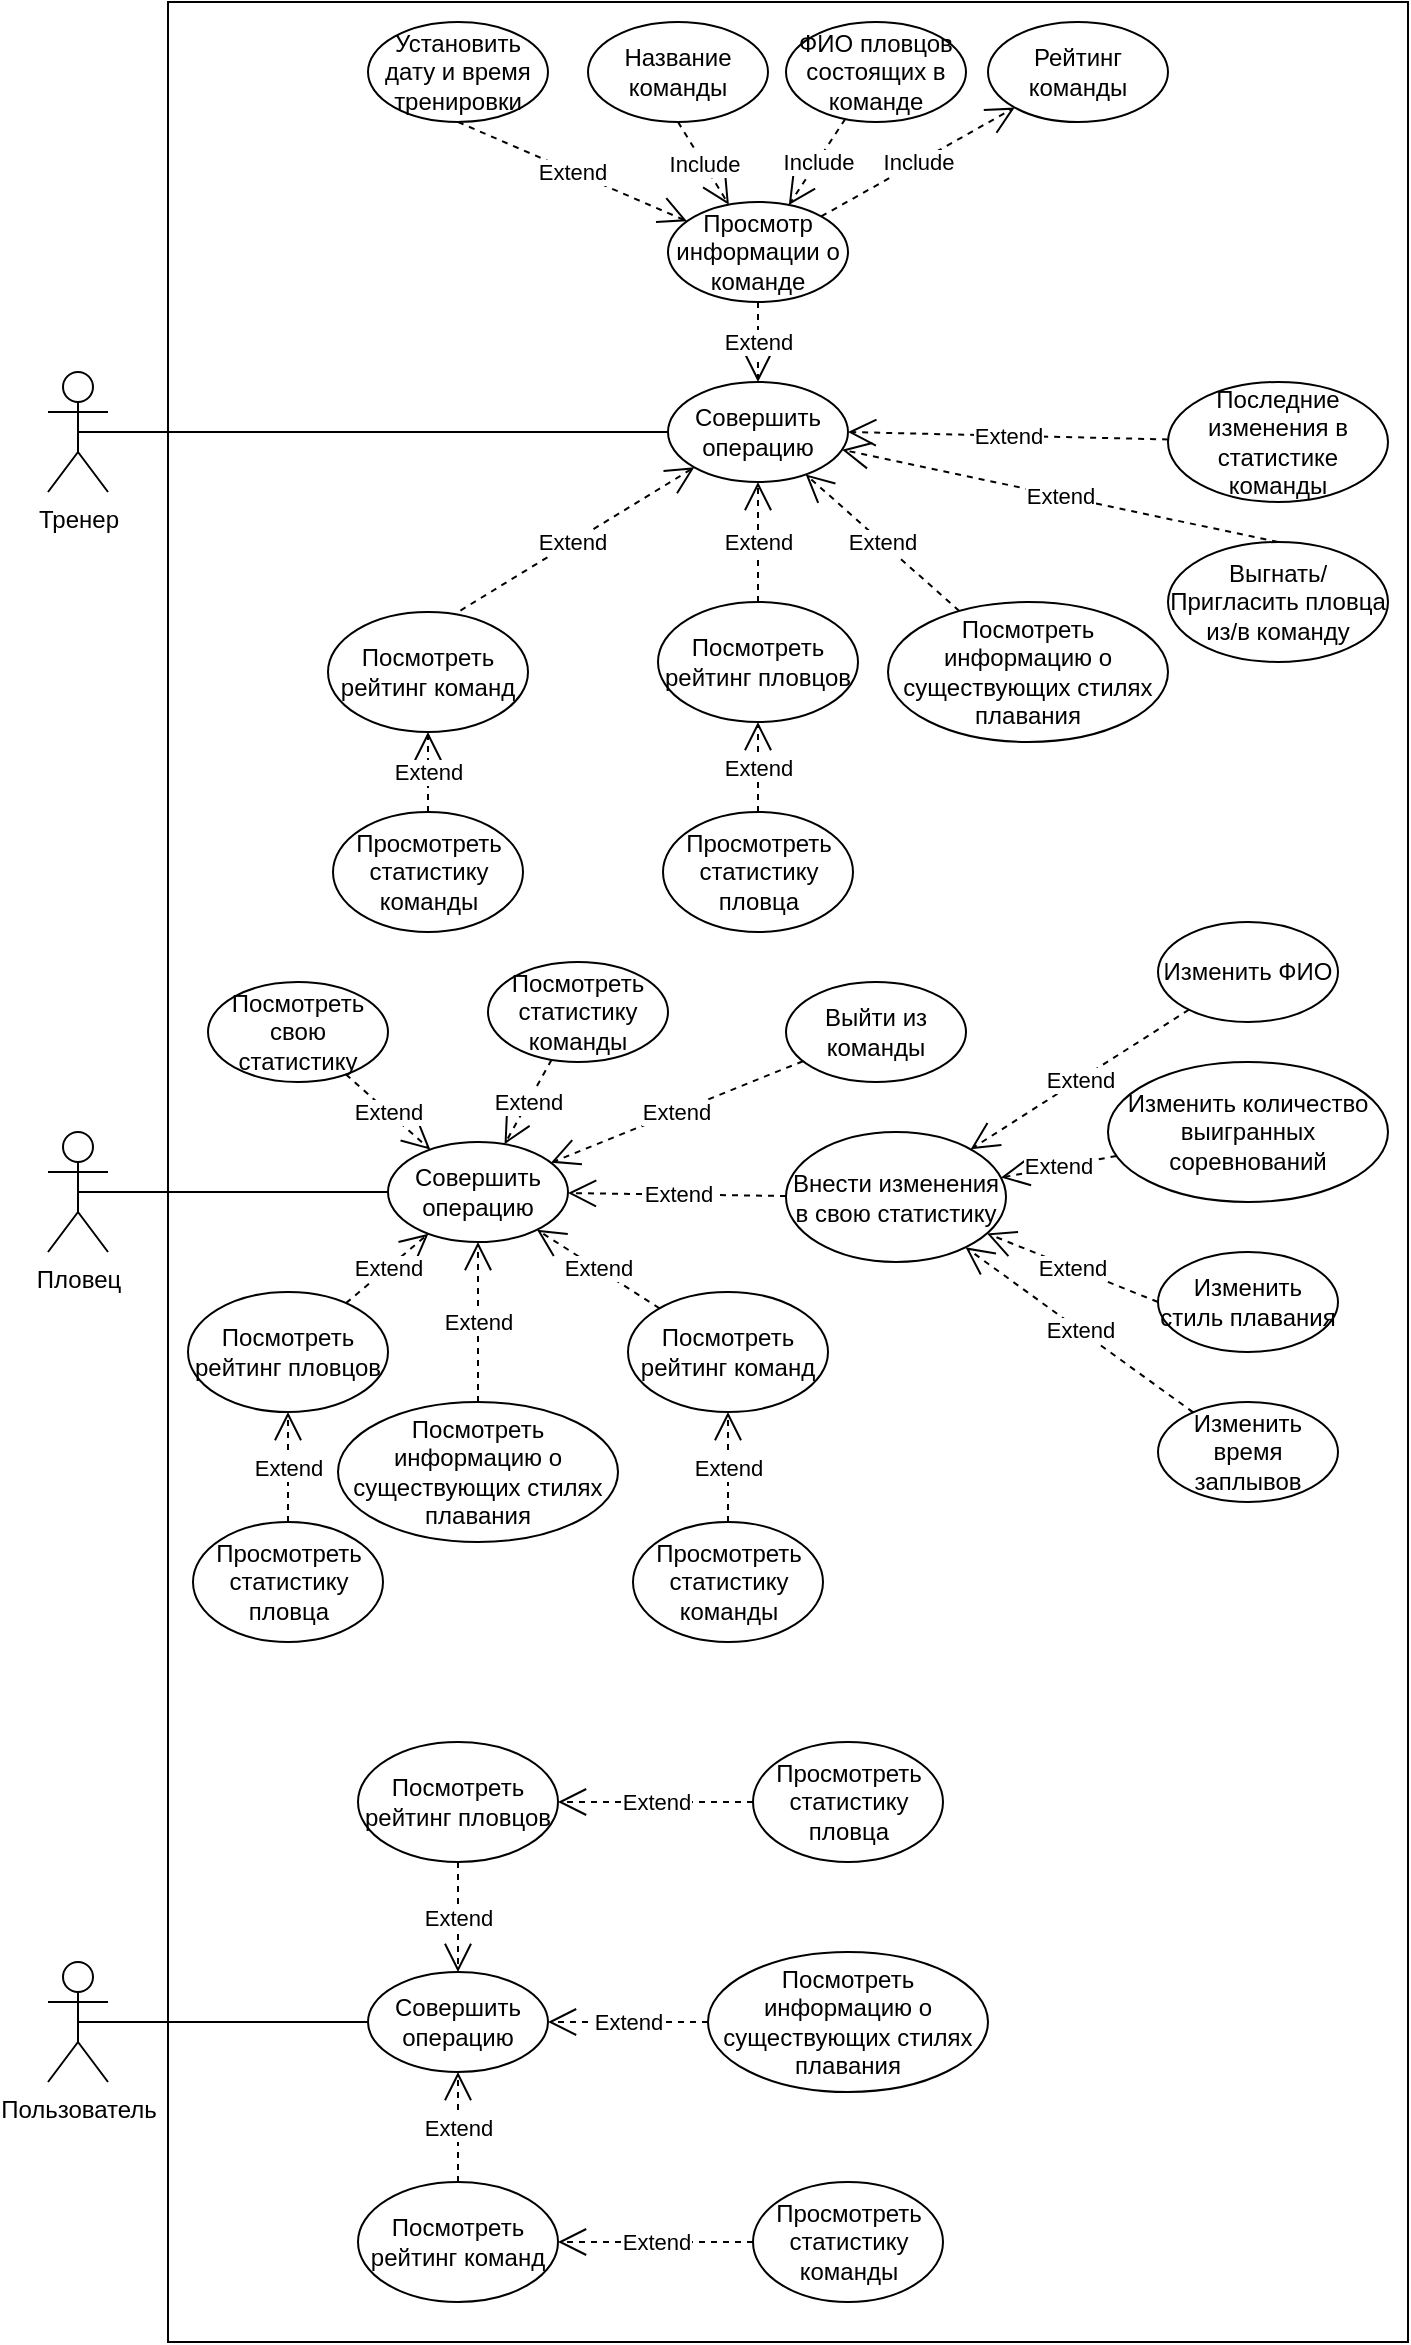 <mxfile version="13.10.0" type="device"><diagram id="VTaYokF_futx6rkg2OMv" name="Страница 1"><mxGraphModel dx="2182" dy="825" grid="1" gridSize="10" guides="1" tooltips="1" connect="1" arrows="1" fold="1" page="1" pageScale="1" pageWidth="827" pageHeight="1169" math="0" shadow="0"><root><mxCell id="0"/><mxCell id="1" parent="0"/><mxCell id="czC6OCYTASwaRr9P3j7Y-3" value="" style="rounded=0;whiteSpace=wrap;html=1;" parent="1" vertex="1"><mxGeometry x="60" width="620" height="1170" as="geometry"/></mxCell><mxCell id="czC6OCYTASwaRr9P3j7Y-4" value="Тренер" style="shape=umlActor;verticalLabelPosition=bottom;verticalAlign=top;html=1;outlineConnect=0;" parent="1" vertex="1"><mxGeometry y="185" width="30" height="60" as="geometry"/></mxCell><mxCell id="czC6OCYTASwaRr9P3j7Y-6" value="" style="endArrow=none;html=1;exitX=0.5;exitY=0.5;exitDx=0;exitDy=0;exitPerimeter=0;entryX=0;entryY=0.5;entryDx=0;entryDy=0;" parent="1" source="czC6OCYTASwaRr9P3j7Y-4" target="dw9YRBVg04BNH0uPZiPv-14" edge="1"><mxGeometry width="50" height="50" relative="1" as="geometry"><mxPoint x="380" y="340" as="sourcePoint"/><mxPoint x="90" y="215" as="targetPoint"/></mxGeometry></mxCell><mxCell id="czC6OCYTASwaRr9P3j7Y-19" value="Include" style="endArrow=open;endSize=12;dashed=1;html=1;exitX=0.5;exitY=1;exitDx=0;exitDy=0;" parent="1" source="dw9YRBVg04BNH0uPZiPv-17" target="dw9YRBVg04BNH0uPZiPv-15" edge="1"><mxGeometry width="160" relative="1" as="geometry"><mxPoint x="430.229" y="209.604" as="sourcePoint"/><mxPoint x="395.79" y="340.398" as="targetPoint"/></mxGeometry></mxCell><mxCell id="czC6OCYTASwaRr9P3j7Y-21" value="&lt;font face=&quot;helvetica&quot;&gt;Include&lt;/font&gt;" style="endArrow=open;endSize=12;dashed=1;html=1;" parent="1" source="dw9YRBVg04BNH0uPZiPv-15" target="dw9YRBVg04BNH0uPZiPv-19" edge="1"><mxGeometry width="160" relative="1" as="geometry"><mxPoint x="423.876" y="350.069" as="sourcePoint"/><mxPoint x="532.124" y="289.931" as="targetPoint"/></mxGeometry></mxCell><mxCell id="czC6OCYTASwaRr9P3j7Y-22" value="&lt;span style=&quot;color: rgb(0 , 0 , 0) ; font-family: &amp;#34;helvetica&amp;#34; ; font-size: 11px ; font-style: normal ; font-weight: 400 ; letter-spacing: normal ; text-align: center ; text-indent: 0px ; text-transform: none ; word-spacing: 0px ; background-color: rgb(255 , 255 , 255) ; display: inline ; float: none&quot;&gt;Include&lt;br&gt;&lt;/span&gt;" style="endArrow=open;endSize=12;dashed=1;html=1;" parent="1" source="dw9YRBVg04BNH0uPZiPv-18" target="dw9YRBVg04BNH0uPZiPv-15" edge="1"><mxGeometry width="160" relative="1" as="geometry"><mxPoint x="543.587" y="205.83" as="sourcePoint"/><mxPoint x="412.456" y="344.186" as="targetPoint"/></mxGeometry></mxCell><mxCell id="czC6OCYTASwaRr9P3j7Y-23" value="Extend" style="endArrow=open;endSize=12;dashed=1;html=1;exitX=0.5;exitY=1;exitDx=0;exitDy=0;" parent="1" source="dw9YRBVg04BNH0uPZiPv-16" target="dw9YRBVg04BNH0uPZiPv-15" edge="1"><mxGeometry width="160" relative="1" as="geometry"><mxPoint x="319.642" y="209.104" as="sourcePoint"/><mxPoint x="376" y="350" as="targetPoint"/></mxGeometry></mxCell><mxCell id="czC6OCYTASwaRr9P3j7Y-24" value="&lt;meta charset=&quot;utf-8&quot;&gt;&lt;span style=&quot;color: rgb(0, 0, 0); font-family: helvetica; font-size: 11px; font-style: normal; font-weight: 400; letter-spacing: normal; text-align: center; text-indent: 0px; text-transform: none; word-spacing: 0px; background-color: rgb(255, 255, 255); display: inline; float: none;&quot;&gt;Extend&lt;/span&gt;" style="endArrow=open;endSize=12;dashed=1;html=1;entryX=1;entryY=0.5;entryDx=0;entryDy=0;" parent="1" source="dw9YRBVg04BNH0uPZiPv-22" target="dw9YRBVg04BNH0uPZiPv-14" edge="1"><mxGeometry width="160" relative="1" as="geometry"><mxPoint x="366.929" y="613.045" as="sourcePoint"/><mxPoint x="271.031" y="506.321" as="targetPoint"/></mxGeometry></mxCell><mxCell id="czC6OCYTASwaRr9P3j7Y-25" value="&lt;meta charset=&quot;utf-8&quot;&gt;&lt;span style=&quot;color: rgb(0, 0, 0); font-family: helvetica; font-size: 11px; font-style: normal; font-weight: 400; letter-spacing: normal; text-align: center; text-indent: 0px; text-transform: none; word-spacing: 0px; background-color: rgb(255, 255, 255); display: inline; float: none;&quot;&gt;Extend&lt;/span&gt;" style="endArrow=open;endSize=12;dashed=1;html=1;entryX=0.5;entryY=0;entryDx=0;entryDy=0;exitX=0.5;exitY=1;exitDx=0;exitDy=0;" parent="1" source="dw9YRBVg04BNH0uPZiPv-15" target="dw9YRBVg04BNH0uPZiPv-14" edge="1"><mxGeometry width="160" relative="1" as="geometry"><mxPoint x="359.1" y="393.953" as="sourcePoint"/><mxPoint x="277.881" y="456.522" as="targetPoint"/></mxGeometry></mxCell><mxCell id="czC6OCYTASwaRr9P3j7Y-35" value="&lt;meta charset=&quot;utf-8&quot;&gt;&lt;span style=&quot;color: rgb(0, 0, 0); font-family: helvetica; font-size: 11px; font-style: normal; font-weight: 400; letter-spacing: normal; text-align: center; text-indent: 0px; text-transform: none; word-spacing: 0px; background-color: rgb(255, 255, 255); display: inline; float: none;&quot;&gt;Extend&lt;/span&gt;" style="endArrow=open;endSize=12;dashed=1;html=1;exitX=0.611;exitY=0.04;exitDx=0;exitDy=0;exitPerimeter=0;entryX=0;entryY=1;entryDx=0;entryDy=0;" parent="1" source="dw9YRBVg04BNH0uPZiPv-25" target="dw9YRBVg04BNH0uPZiPv-14" edge="1"><mxGeometry width="160" relative="1" as="geometry"><mxPoint x="330.366" y="810.036" as="sourcePoint"/><mxPoint x="379.154" y="669.486" as="targetPoint"/></mxGeometry></mxCell><mxCell id="czC6OCYTASwaRr9P3j7Y-36" value="&lt;meta charset=&quot;utf-8&quot;&gt;&lt;span style=&quot;color: rgb(0, 0, 0); font-family: helvetica; font-size: 11px; font-style: normal; font-weight: 400; letter-spacing: normal; text-align: center; text-indent: 0px; text-transform: none; word-spacing: 0px; background-color: rgb(255, 255, 255); display: inline; float: none;&quot;&gt;Extend&lt;/span&gt;" style="endArrow=open;endSize=12;dashed=1;html=1;exitX=0.5;exitY=0;exitDx=0;exitDy=0;" parent="1" source="dw9YRBVg04BNH0uPZiPv-30" target="dw9YRBVg04BNH0uPZiPv-14" edge="1"><mxGeometry width="160" relative="1" as="geometry"><mxPoint x="365.52" y="760.131" as="sourcePoint"/><mxPoint x="388" y="670" as="targetPoint"/></mxGeometry></mxCell><mxCell id="czC6OCYTASwaRr9P3j7Y-37" value="&lt;meta charset=&quot;utf-8&quot;&gt;&lt;span style=&quot;color: rgb(0, 0, 0); font-family: helvetica; font-size: 11px; font-style: normal; font-weight: 400; letter-spacing: normal; text-align: center; text-indent: 0px; text-transform: none; word-spacing: 0px; background-color: rgb(255, 255, 255); display: inline; float: none;&quot;&gt;Extend&lt;/span&gt;" style="endArrow=open;endSize=12;dashed=1;html=1;" parent="1" source="dw9YRBVg04BNH0uPZiPv-29" target="dw9YRBVg04BNH0uPZiPv-14" edge="1"><mxGeometry width="160" relative="1" as="geometry"><mxPoint x="532.367" y="814.636" as="sourcePoint"/><mxPoint x="410.519" y="666.493" as="targetPoint"/></mxGeometry></mxCell><mxCell id="czC6OCYTASwaRr9P3j7Y-41" value="&lt;meta charset=&quot;utf-8&quot;&gt;&lt;span style=&quot;color: rgb(0, 0, 0); font-family: helvetica; font-size: 11px; font-style: normal; font-weight: 400; letter-spacing: normal; text-align: center; text-indent: 0px; text-transform: none; word-spacing: 0px; background-color: rgb(255, 255, 255); display: inline; float: none;&quot;&gt;Extend&lt;/span&gt;" style="endArrow=open;endSize=12;dashed=1;html=1;exitX=0.5;exitY=0;exitDx=0;exitDy=0;entryX=0.5;entryY=1;entryDx=0;entryDy=0;" parent="1" source="dw9YRBVg04BNH0uPZiPv-23" target="dw9YRBVg04BNH0uPZiPv-25" edge="1"><mxGeometry width="160" relative="1" as="geometry"><mxPoint x="418.734" y="547.477" as="sourcePoint"/><mxPoint x="400.097" y="610.968" as="targetPoint"/></mxGeometry></mxCell><mxCell id="dw9YRBVg04BNH0uPZiPv-1" value="Пловец" style="shape=umlActor;verticalLabelPosition=bottom;verticalAlign=top;html=1;outlineConnect=0;" parent="1" vertex="1"><mxGeometry y="565" width="30" height="60" as="geometry"/></mxCell><mxCell id="dw9YRBVg04BNH0uPZiPv-2" value="Совершить операцию" style="ellipse;whiteSpace=wrap;html=1;" parent="1" vertex="1"><mxGeometry x="170" y="570" width="90" height="50" as="geometry"/></mxCell><mxCell id="dw9YRBVg04BNH0uPZiPv-3" value="Посмотреть свою статистику" style="ellipse;whiteSpace=wrap;html=1;" parent="1" vertex="1"><mxGeometry x="80" y="490" width="90" height="50" as="geometry"/></mxCell><mxCell id="dw9YRBVg04BNH0uPZiPv-4" value="Внести изменения в свою статистику" style="ellipse;whiteSpace=wrap;html=1;" parent="1" vertex="1"><mxGeometry x="369" y="565" width="110" height="65" as="geometry"/></mxCell><mxCell id="dw9YRBVg04BNH0uPZiPv-5" value="" style="endArrow=none;html=1;exitX=0.5;exitY=0.5;exitDx=0;exitDy=0;exitPerimeter=0;" parent="1" source="dw9YRBVg04BNH0uPZiPv-1" target="dw9YRBVg04BNH0uPZiPv-2" edge="1"><mxGeometry width="50" height="50" relative="1" as="geometry"><mxPoint x="340" y="1120" as="sourcePoint"/><mxPoint x="390" y="1070" as="targetPoint"/></mxGeometry></mxCell><mxCell id="dw9YRBVg04BNH0uPZiPv-6" value="&lt;meta charset=&quot;utf-8&quot;&gt;&lt;span style=&quot;color: rgb(0, 0, 0); font-family: helvetica; font-size: 11px; font-style: normal; font-weight: 400; letter-spacing: normal; text-align: center; text-indent: 0px; text-transform: none; word-spacing: 0px; background-color: rgb(255, 255, 255); display: inline; float: none;&quot;&gt;Extend&lt;/span&gt;" style="endArrow=open;endSize=12;dashed=1;html=1;" parent="1" source="dw9YRBVg04BNH0uPZiPv-4" target="dw9YRBVg04BNH0uPZiPv-2" edge="1"><mxGeometry width="160" relative="1" as="geometry"><mxPoint x="280" y="1100" as="sourcePoint"/><mxPoint x="440" y="1100" as="targetPoint"/></mxGeometry></mxCell><mxCell id="dw9YRBVg04BNH0uPZiPv-7" value="&lt;meta charset=&quot;utf-8&quot;&gt;&lt;span style=&quot;color: rgb(0, 0, 0); font-family: helvetica; font-size: 11px; font-style: normal; font-weight: 400; letter-spacing: normal; text-align: center; text-indent: 0px; text-transform: none; word-spacing: 0px; background-color: rgb(255, 255, 255); display: inline; float: none;&quot;&gt;Extend&lt;/span&gt;" style="endArrow=open;endSize=12;dashed=1;html=1;" parent="1" source="dw9YRBVg04BNH0uPZiPv-3" target="dw9YRBVg04BNH0uPZiPv-2" edge="1"><mxGeometry width="160" relative="1" as="geometry"><mxPoint x="280" y="1100" as="sourcePoint"/><mxPoint x="440" y="1100" as="targetPoint"/></mxGeometry></mxCell><mxCell id="dw9YRBVg04BNH0uPZiPv-8" value="Посмотреть статистику команды" style="ellipse;whiteSpace=wrap;html=1;" parent="1" vertex="1"><mxGeometry x="220" y="480" width="90" height="50" as="geometry"/></mxCell><mxCell id="dw9YRBVg04BNH0uPZiPv-9" value="Изменить время заплывов" style="ellipse;whiteSpace=wrap;html=1;" parent="1" vertex="1"><mxGeometry x="555" y="700" width="90" height="50" as="geometry"/></mxCell><mxCell id="dw9YRBVg04BNH0uPZiPv-10" value="&lt;span&gt;Изменить ФИО&lt;br&gt;&lt;/span&gt;" style="ellipse;whiteSpace=wrap;html=1;" parent="1" vertex="1"><mxGeometry x="555" y="460" width="90" height="50" as="geometry"/></mxCell><mxCell id="dw9YRBVg04BNH0uPZiPv-11" value="&lt;meta charset=&quot;utf-8&quot;&gt;&lt;span style=&quot;color: rgb(0, 0, 0); font-family: helvetica; font-size: 11px; font-style: normal; font-weight: 400; letter-spacing: normal; text-align: center; text-indent: 0px; text-transform: none; word-spacing: 0px; background-color: rgb(255, 255, 255); display: inline; float: none;&quot;&gt;Extend&lt;/span&gt;" style="endArrow=open;endSize=12;dashed=1;html=1;" parent="1" source="dw9YRBVg04BNH0uPZiPv-9" target="dw9YRBVg04BNH0uPZiPv-4" edge="1"><mxGeometry width="160" relative="1" as="geometry"><mxPoint x="290" y="1070" as="sourcePoint"/><mxPoint x="450" y="1070" as="targetPoint"/></mxGeometry></mxCell><mxCell id="dw9YRBVg04BNH0uPZiPv-12" value="&lt;meta charset=&quot;utf-8&quot;&gt;&lt;span style=&quot;color: rgb(0, 0, 0); font-family: helvetica; font-size: 11px; font-style: normal; font-weight: 400; letter-spacing: normal; text-align: center; text-indent: 0px; text-transform: none; word-spacing: 0px; background-color: rgb(255, 255, 255); display: inline; float: none;&quot;&gt;Extend&lt;/span&gt;" style="endArrow=open;endSize=12;dashed=1;html=1;" parent="1" source="dw9YRBVg04BNH0uPZiPv-10" target="dw9YRBVg04BNH0uPZiPv-4" edge="1"><mxGeometry width="160" relative="1" as="geometry"><mxPoint x="290" y="1070" as="sourcePoint"/><mxPoint x="450" y="1070" as="targetPoint"/></mxGeometry></mxCell><mxCell id="dw9YRBVg04BNH0uPZiPv-13" value="&lt;meta charset=&quot;utf-8&quot;&gt;&lt;span style=&quot;color: rgb(0, 0, 0); font-family: helvetica; font-size: 11px; font-style: normal; font-weight: 400; letter-spacing: normal; text-align: center; text-indent: 0px; text-transform: none; word-spacing: 0px; background-color: rgb(255, 255, 255); display: inline; float: none;&quot;&gt;Extend&lt;/span&gt;" style="endArrow=open;endSize=12;dashed=1;html=1;" parent="1" source="dw9YRBVg04BNH0uPZiPv-8" target="dw9YRBVg04BNH0uPZiPv-2" edge="1"><mxGeometry width="160" relative="1" as="geometry"><mxPoint x="290" y="1070" as="sourcePoint"/><mxPoint x="450" y="1070" as="targetPoint"/></mxGeometry></mxCell><mxCell id="dw9YRBVg04BNH0uPZiPv-14" value="Совершить операцию" style="ellipse;whiteSpace=wrap;html=1;" parent="1" vertex="1"><mxGeometry x="310" y="190" width="90" height="50" as="geometry"/></mxCell><mxCell id="dw9YRBVg04BNH0uPZiPv-15" value="Просмотр информации о команде" style="ellipse;whiteSpace=wrap;html=1;" parent="1" vertex="1"><mxGeometry x="310" y="100" width="90" height="50" as="geometry"/></mxCell><mxCell id="dw9YRBVg04BNH0uPZiPv-16" value="Установить дату и время тренировки" style="ellipse;whiteSpace=wrap;html=1;" parent="1" vertex="1"><mxGeometry x="160" y="10" width="90" height="50" as="geometry"/></mxCell><mxCell id="dw9YRBVg04BNH0uPZiPv-17" value="Название команды" style="ellipse;whiteSpace=wrap;html=1;" parent="1" vertex="1"><mxGeometry x="270" y="10" width="90" height="50" as="geometry"/></mxCell><mxCell id="dw9YRBVg04BNH0uPZiPv-18" value="ФИО пловцов состоящих в команде" style="ellipse;whiteSpace=wrap;html=1;" parent="1" vertex="1"><mxGeometry x="369" y="10" width="90" height="50" as="geometry"/></mxCell><mxCell id="dw9YRBVg04BNH0uPZiPv-19" value="Рейтинг команды" style="ellipse;whiteSpace=wrap;html=1;" parent="1" vertex="1"><mxGeometry x="470" y="10" width="90" height="50" as="geometry"/></mxCell><mxCell id="dw9YRBVg04BNH0uPZiPv-22" value="Последние изменения в статистике команды" style="ellipse;whiteSpace=wrap;html=1;" parent="1" vertex="1"><mxGeometry x="560" y="190" width="110" height="60" as="geometry"/></mxCell><mxCell id="dw9YRBVg04BNH0uPZiPv-23" value="Просмотреть статистику команды" style="ellipse;whiteSpace=wrap;html=1;" parent="1" vertex="1"><mxGeometry x="142.5" y="405" width="95" height="60" as="geometry"/></mxCell><mxCell id="dw9YRBVg04BNH0uPZiPv-25" value="Посмотреть рейтинг команд" style="ellipse;whiteSpace=wrap;html=1;" parent="1" vertex="1"><mxGeometry x="140" y="305" width="100" height="60" as="geometry"/></mxCell><mxCell id="dw9YRBVg04BNH0uPZiPv-29" value="Посмотреть информацию о существующих стилях плавания" style="ellipse;whiteSpace=wrap;html=1;" parent="1" vertex="1"><mxGeometry x="420" y="300" width="140" height="70" as="geometry"/></mxCell><mxCell id="dw9YRBVg04BNH0uPZiPv-30" value="Выгнать/Пригласить пловца из/в команду" style="ellipse;whiteSpace=wrap;html=1;" parent="1" vertex="1"><mxGeometry x="560" y="270" width="110" height="60" as="geometry"/></mxCell><mxCell id="Bg8XPrTBJ4_yKiy-n7Rz-1" value="Посмотреть рейтинг пловцов" style="ellipse;whiteSpace=wrap;html=1;" parent="1" vertex="1"><mxGeometry x="305" y="300" width="100" height="60" as="geometry"/></mxCell><mxCell id="Bg8XPrTBJ4_yKiy-n7Rz-2" value="&lt;meta charset=&quot;utf-8&quot;&gt;&lt;span style=&quot;color: rgb(0, 0, 0); font-family: helvetica; font-size: 11px; font-style: normal; font-weight: 400; letter-spacing: normal; text-align: center; text-indent: 0px; text-transform: none; word-spacing: 0px; background-color: rgb(255, 255, 255); display: inline; float: none;&quot;&gt;Extend&lt;/span&gt;" style="endArrow=open;endSize=12;dashed=1;html=1;exitX=0.5;exitY=0;exitDx=0;exitDy=0;entryX=0.5;entryY=1;entryDx=0;entryDy=0;" parent="1" source="Bg8XPrTBJ4_yKiy-n7Rz-1" target="dw9YRBVg04BNH0uPZiPv-14" edge="1"><mxGeometry width="160" relative="1" as="geometry"><mxPoint x="233.96" y="509.72" as="sourcePoint"/><mxPoint x="276.04" y="429.998" as="targetPoint"/></mxGeometry></mxCell><mxCell id="Bg8XPrTBJ4_yKiy-n7Rz-3" value="Просмотреть статистику пловца" style="ellipse;whiteSpace=wrap;html=1;" parent="1" vertex="1"><mxGeometry x="307.5" y="405" width="95" height="60" as="geometry"/></mxCell><mxCell id="Bg8XPrTBJ4_yKiy-n7Rz-4" value="&lt;meta charset=&quot;utf-8&quot;&gt;&lt;span style=&quot;color: rgb(0, 0, 0); font-family: helvetica; font-size: 11px; font-style: normal; font-weight: 400; letter-spacing: normal; text-align: center; text-indent: 0px; text-transform: none; word-spacing: 0px; background-color: rgb(255, 255, 255); display: inline; float: none;&quot;&gt;Extend&lt;/span&gt;" style="endArrow=open;endSize=12;dashed=1;html=1;exitX=0.5;exitY=0;exitDx=0;exitDy=0;entryX=0.5;entryY=1;entryDx=0;entryDy=0;" parent="1" source="Bg8XPrTBJ4_yKiy-n7Rz-3" target="Bg8XPrTBJ4_yKiy-n7Rz-1" edge="1"><mxGeometry width="160" relative="1" as="geometry"><mxPoint x="290" y="460" as="sourcePoint"/><mxPoint x="290" y="400" as="targetPoint"/></mxGeometry></mxCell><mxCell id="Bg8XPrTBJ4_yKiy-n7Rz-5" value="&lt;span&gt;Изменить количество выигранных соревнований&lt;br&gt;&lt;/span&gt;" style="ellipse;whiteSpace=wrap;html=1;" parent="1" vertex="1"><mxGeometry x="530" y="530" width="140" height="70" as="geometry"/></mxCell><mxCell id="Bg8XPrTBJ4_yKiy-n7Rz-6" value="&lt;span&gt;Изменить стиль плавания&lt;br&gt;&lt;/span&gt;" style="ellipse;whiteSpace=wrap;html=1;" parent="1" vertex="1"><mxGeometry x="555" y="625" width="90" height="50" as="geometry"/></mxCell><mxCell id="Bg8XPrTBJ4_yKiy-n7Rz-7" value="&lt;meta charset=&quot;utf-8&quot;&gt;&lt;span style=&quot;color: rgb(0, 0, 0); font-family: helvetica; font-size: 11px; font-style: normal; font-weight: 400; letter-spacing: normal; text-align: center; text-indent: 0px; text-transform: none; word-spacing: 0px; background-color: rgb(255, 255, 255); display: inline; float: none;&quot;&gt;Extend&lt;/span&gt;" style="endArrow=open;endSize=12;dashed=1;html=1;exitX=0;exitY=0.5;exitDx=0;exitDy=0;" parent="1" source="Bg8XPrTBJ4_yKiy-n7Rz-6" target="dw9YRBVg04BNH0uPZiPv-4" edge="1"><mxGeometry width="160" relative="1" as="geometry"><mxPoint x="429.244" y="694.5" as="sourcePoint"/><mxPoint x="356.637" y="636.159" as="targetPoint"/></mxGeometry></mxCell><mxCell id="Bg8XPrTBJ4_yKiy-n7Rz-8" value="&lt;meta charset=&quot;utf-8&quot;&gt;&lt;span style=&quot;color: rgb(0, 0, 0); font-family: helvetica; font-size: 11px; font-style: normal; font-weight: 400; letter-spacing: normal; text-align: center; text-indent: 0px; text-transform: none; word-spacing: 0px; background-color: rgb(255, 255, 255); display: inline; float: none;&quot;&gt;Extend&lt;/span&gt;" style="endArrow=open;endSize=12;dashed=1;html=1;" parent="1" source="Bg8XPrTBJ4_yKiy-n7Rz-5" target="dw9YRBVg04BNH0uPZiPv-4" edge="1"><mxGeometry width="160" relative="1" as="geometry"><mxPoint x="439.244" y="704.5" as="sourcePoint"/><mxPoint x="366.637" y="646.159" as="targetPoint"/></mxGeometry></mxCell><mxCell id="Bg8XPrTBJ4_yKiy-n7Rz-9" value="Выйти из команды" style="ellipse;whiteSpace=wrap;html=1;" parent="1" vertex="1"><mxGeometry x="369" y="490" width="90" height="50" as="geometry"/></mxCell><mxCell id="Bg8XPrTBJ4_yKiy-n7Rz-11" value="Посмотреть информацию о существующих стилях плавания" style="ellipse;whiteSpace=wrap;html=1;" parent="1" vertex="1"><mxGeometry x="145" y="700" width="140" height="70" as="geometry"/></mxCell><mxCell id="Bg8XPrTBJ4_yKiy-n7Rz-12" value="Посмотреть рейтинг пловцов" style="ellipse;whiteSpace=wrap;html=1;" parent="1" vertex="1"><mxGeometry x="70" y="645" width="100" height="60" as="geometry"/></mxCell><mxCell id="Bg8XPrTBJ4_yKiy-n7Rz-13" value="Посмотреть рейтинг команд" style="ellipse;whiteSpace=wrap;html=1;" parent="1" vertex="1"><mxGeometry x="290" y="645" width="100" height="60" as="geometry"/></mxCell><mxCell id="Bg8XPrTBJ4_yKiy-n7Rz-15" value="&lt;meta charset=&quot;utf-8&quot;&gt;&lt;span style=&quot;color: rgb(0, 0, 0); font-family: helvetica; font-size: 11px; font-style: normal; font-weight: 400; letter-spacing: normal; text-align: center; text-indent: 0px; text-transform: none; word-spacing: 0px; background-color: rgb(255, 255, 255); display: inline; float: none;&quot;&gt;Extend&lt;/span&gt;" style="endArrow=open;endSize=12;dashed=1;html=1;" parent="1" source="Bg8XPrTBJ4_yKiy-n7Rz-13" target="dw9YRBVg04BNH0uPZiPv-2" edge="1"><mxGeometry width="160" relative="1" as="geometry"><mxPoint x="371.871" y="822.532" as="sourcePoint"/><mxPoint x="258.126" y="740.005" as="targetPoint"/></mxGeometry></mxCell><mxCell id="Bg8XPrTBJ4_yKiy-n7Rz-17" value="&lt;meta charset=&quot;utf-8&quot;&gt;&lt;span style=&quot;color: rgb(0, 0, 0); font-family: helvetica; font-size: 11px; font-style: normal; font-weight: 400; letter-spacing: normal; text-align: center; text-indent: 0px; text-transform: none; word-spacing: 0px; background-color: rgb(255, 255, 255); display: inline; float: none;&quot;&gt;Extend&lt;/span&gt;" style="endArrow=open;endSize=12;dashed=1;html=1;" parent="1" source="Bg8XPrTBJ4_yKiy-n7Rz-11" target="dw9YRBVg04BNH0uPZiPv-2" edge="1"><mxGeometry width="160" relative="1" as="geometry"><mxPoint x="330.001" y="750.002" as="sourcePoint"/><mxPoint x="216.256" y="667.475" as="targetPoint"/></mxGeometry></mxCell><mxCell id="Bg8XPrTBJ4_yKiy-n7Rz-18" value="&lt;meta charset=&quot;utf-8&quot;&gt;&lt;span style=&quot;color: rgb(0, 0, 0); font-family: helvetica; font-size: 11px; font-style: normal; font-weight: 400; letter-spacing: normal; text-align: center; text-indent: 0px; text-transform: none; word-spacing: 0px; background-color: rgb(255, 255, 255); display: inline; float: none;&quot;&gt;Extend&lt;/span&gt;" style="endArrow=open;endSize=12;dashed=1;html=1;" parent="1" source="Bg8XPrTBJ4_yKiy-n7Rz-12" target="dw9YRBVg04BNH0uPZiPv-2" edge="1"><mxGeometry width="160" relative="1" as="geometry"><mxPoint x="205.813" y="715.121" as="sourcePoint"/><mxPoint x="220.709" y="629.886" as="targetPoint"/></mxGeometry></mxCell><mxCell id="Bg8XPrTBJ4_yKiy-n7Rz-19" value="&lt;meta charset=&quot;utf-8&quot;&gt;&lt;span style=&quot;color: rgb(0, 0, 0); font-family: helvetica; font-size: 11px; font-style: normal; font-weight: 400; letter-spacing: normal; text-align: center; text-indent: 0px; text-transform: none; word-spacing: 0px; background-color: rgb(255, 255, 255); display: inline; float: none;&quot;&gt;Extend&lt;/span&gt;" style="endArrow=open;endSize=12;dashed=1;html=1;" parent="1" source="Bg8XPrTBJ4_yKiy-n7Rz-9" target="dw9YRBVg04BNH0uPZiPv-2" edge="1"><mxGeometry width="160" relative="1" as="geometry"><mxPoint x="215.813" y="725.121" as="sourcePoint"/><mxPoint x="230.709" y="639.886" as="targetPoint"/></mxGeometry></mxCell><mxCell id="Bg8XPrTBJ4_yKiy-n7Rz-20" value="Просмотреть статистику команды" style="ellipse;whiteSpace=wrap;html=1;" parent="1" vertex="1"><mxGeometry x="292.5" y="760" width="95" height="60" as="geometry"/></mxCell><mxCell id="Bg8XPrTBJ4_yKiy-n7Rz-21" value="Просмотреть статистику пловца" style="ellipse;whiteSpace=wrap;html=1;" parent="1" vertex="1"><mxGeometry x="72.5" y="760" width="95" height="60" as="geometry"/></mxCell><mxCell id="Bg8XPrTBJ4_yKiy-n7Rz-22" value="&lt;meta charset=&quot;utf-8&quot;&gt;&lt;span style=&quot;color: rgb(0, 0, 0); font-family: helvetica; font-size: 11px; font-style: normal; font-weight: 400; letter-spacing: normal; text-align: center; text-indent: 0px; text-transform: none; word-spacing: 0px; background-color: rgb(255, 255, 255); display: inline; float: none;&quot;&gt;Extend&lt;/span&gt;" style="endArrow=open;endSize=12;dashed=1;html=1;" parent="1" source="Bg8XPrTBJ4_yKiy-n7Rz-20" target="Bg8XPrTBJ4_yKiy-n7Rz-13" edge="1"><mxGeometry width="160" relative="1" as="geometry"><mxPoint x="292.5" y="920" as="sourcePoint"/><mxPoint x="292.5" y="840" as="targetPoint"/></mxGeometry></mxCell><mxCell id="Bg8XPrTBJ4_yKiy-n7Rz-23" value="&lt;meta charset=&quot;utf-8&quot;&gt;&lt;span style=&quot;color: rgb(0, 0, 0); font-family: helvetica; font-size: 11px; font-style: normal; font-weight: 400; letter-spacing: normal; text-align: center; text-indent: 0px; text-transform: none; word-spacing: 0px; background-color: rgb(255, 255, 255); display: inline; float: none;&quot;&gt;Extend&lt;/span&gt;" style="endArrow=open;endSize=12;dashed=1;html=1;" parent="1" source="Bg8XPrTBJ4_yKiy-n7Rz-21" target="Bg8XPrTBJ4_yKiy-n7Rz-12" edge="1"><mxGeometry width="160" relative="1" as="geometry"><mxPoint x="350" y="770" as="sourcePoint"/><mxPoint x="350" y="715" as="targetPoint"/></mxGeometry></mxCell><mxCell id="Bg8XPrTBJ4_yKiy-n7Rz-24" value="Пользователь&lt;br&gt;" style="shape=umlActor;verticalLabelPosition=bottom;verticalAlign=top;html=1;outlineConnect=0;" parent="1" vertex="1"><mxGeometry y="980" width="30" height="60" as="geometry"/></mxCell><mxCell id="Bg8XPrTBJ4_yKiy-n7Rz-25" value="Совершить операцию" style="ellipse;whiteSpace=wrap;html=1;" parent="1" vertex="1"><mxGeometry x="160" y="985" width="90" height="50" as="geometry"/></mxCell><mxCell id="Bg8XPrTBJ4_yKiy-n7Rz-26" value="" style="endArrow=none;html=1;exitX=0.5;exitY=0.5;exitDx=0;exitDy=0;exitPerimeter=0;" parent="1" source="Bg8XPrTBJ4_yKiy-n7Rz-24" target="Bg8XPrTBJ4_yKiy-n7Rz-25" edge="1"><mxGeometry width="50" height="50" relative="1" as="geometry"><mxPoint x="25" y="605" as="sourcePoint"/><mxPoint x="180" y="605" as="targetPoint"/></mxGeometry></mxCell><mxCell id="Bg8XPrTBJ4_yKiy-n7Rz-27" value="Посмотреть рейтинг пловцов" style="ellipse;whiteSpace=wrap;html=1;" parent="1" vertex="1"><mxGeometry x="155" y="870" width="100" height="60" as="geometry"/></mxCell><mxCell id="Bg8XPrTBJ4_yKiy-n7Rz-28" value="Просмотреть статистику пловца" style="ellipse;whiteSpace=wrap;html=1;" parent="1" vertex="1"><mxGeometry x="352.5" y="870" width="95" height="60" as="geometry"/></mxCell><mxCell id="Bg8XPrTBJ4_yKiy-n7Rz-29" value="Посмотреть рейтинг команд" style="ellipse;whiteSpace=wrap;html=1;" parent="1" vertex="1"><mxGeometry x="155" y="1090" width="100" height="60" as="geometry"/></mxCell><mxCell id="Bg8XPrTBJ4_yKiy-n7Rz-30" value="Просмотреть статистику команды" style="ellipse;whiteSpace=wrap;html=1;" parent="1" vertex="1"><mxGeometry x="352.5" y="1090" width="95" height="60" as="geometry"/></mxCell><mxCell id="Bg8XPrTBJ4_yKiy-n7Rz-31" value="&lt;meta charset=&quot;utf-8&quot;&gt;&lt;span style=&quot;color: rgb(0, 0, 0); font-family: helvetica; font-size: 11px; font-style: normal; font-weight: 400; letter-spacing: normal; text-align: center; text-indent: 0px; text-transform: none; word-spacing: 0px; background-color: rgb(255, 255, 255); display: inline; float: none;&quot;&gt;Extend&lt;/span&gt;" style="endArrow=open;endSize=12;dashed=1;html=1;" parent="1" source="Bg8XPrTBJ4_yKiy-n7Rz-27" target="Bg8XPrTBJ4_yKiy-n7Rz-25" edge="1"><mxGeometry width="160" relative="1" as="geometry"><mxPoint x="130" y="770" as="sourcePoint"/><mxPoint x="130" y="715" as="targetPoint"/></mxGeometry></mxCell><mxCell id="Bg8XPrTBJ4_yKiy-n7Rz-32" value="&lt;meta charset=&quot;utf-8&quot;&gt;&lt;span style=&quot;color: rgb(0, 0, 0); font-family: helvetica; font-size: 11px; font-style: normal; font-weight: 400; letter-spacing: normal; text-align: center; text-indent: 0px; text-transform: none; word-spacing: 0px; background-color: rgb(255, 255, 255); display: inline; float: none;&quot;&gt;Extend&lt;/span&gt;" style="endArrow=open;endSize=12;dashed=1;html=1;" parent="1" source="Bg8XPrTBJ4_yKiy-n7Rz-28" target="Bg8XPrTBJ4_yKiy-n7Rz-27" edge="1"><mxGeometry width="160" relative="1" as="geometry"><mxPoint x="215" y="960" as="sourcePoint"/><mxPoint x="200" y="920" as="targetPoint"/></mxGeometry></mxCell><mxCell id="Bg8XPrTBJ4_yKiy-n7Rz-33" value="&lt;meta charset=&quot;utf-8&quot;&gt;&lt;span style=&quot;color: rgb(0, 0, 0); font-family: helvetica; font-size: 11px; font-style: normal; font-weight: 400; letter-spacing: normal; text-align: center; text-indent: 0px; text-transform: none; word-spacing: 0px; background-color: rgb(255, 255, 255); display: inline; float: none;&quot;&gt;Extend&lt;/span&gt;" style="endArrow=open;endSize=12;dashed=1;html=1;" parent="1" source="Bg8XPrTBJ4_yKiy-n7Rz-29" target="Bg8XPrTBJ4_yKiy-n7Rz-25" edge="1"><mxGeometry width="160" relative="1" as="geometry"><mxPoint x="225" y="970" as="sourcePoint"/><mxPoint x="225" y="1005" as="targetPoint"/></mxGeometry></mxCell><mxCell id="Bg8XPrTBJ4_yKiy-n7Rz-34" value="&lt;meta charset=&quot;utf-8&quot;&gt;&lt;span style=&quot;color: rgb(0, 0, 0); font-family: helvetica; font-size: 11px; font-style: normal; font-weight: 400; letter-spacing: normal; text-align: center; text-indent: 0px; text-transform: none; word-spacing: 0px; background-color: rgb(255, 255, 255); display: inline; float: none;&quot;&gt;Extend&lt;/span&gt;" style="endArrow=open;endSize=12;dashed=1;html=1;" parent="1" source="Bg8XPrTBJ4_yKiy-n7Rz-30" target="Bg8XPrTBJ4_yKiy-n7Rz-29" edge="1"><mxGeometry width="160" relative="1" as="geometry"><mxPoint x="235" y="980" as="sourcePoint"/><mxPoint x="235" y="1015" as="targetPoint"/></mxGeometry></mxCell><mxCell id="Bg8XPrTBJ4_yKiy-n7Rz-35" value="Посмотреть информацию о существующих стилях плавания" style="ellipse;whiteSpace=wrap;html=1;" parent="1" vertex="1"><mxGeometry x="330" y="975" width="140" height="70" as="geometry"/></mxCell><mxCell id="Bg8XPrTBJ4_yKiy-n7Rz-36" value="&lt;meta charset=&quot;utf-8&quot;&gt;&lt;span style=&quot;color: rgb(0, 0, 0); font-family: helvetica; font-size: 11px; font-style: normal; font-weight: 400; letter-spacing: normal; text-align: center; text-indent: 0px; text-transform: none; word-spacing: 0px; background-color: rgb(255, 255, 255); display: inline; float: none;&quot;&gt;Extend&lt;/span&gt;" style="endArrow=open;endSize=12;dashed=1;html=1;" parent="1" source="Bg8XPrTBJ4_yKiy-n7Rz-35" target="Bg8XPrTBJ4_yKiy-n7Rz-25" edge="1"><mxGeometry width="160" relative="1" as="geometry"><mxPoint x="362.5" y="910" as="sourcePoint"/><mxPoint x="265" y="910" as="targetPoint"/></mxGeometry></mxCell></root></mxGraphModel></diagram></mxfile>